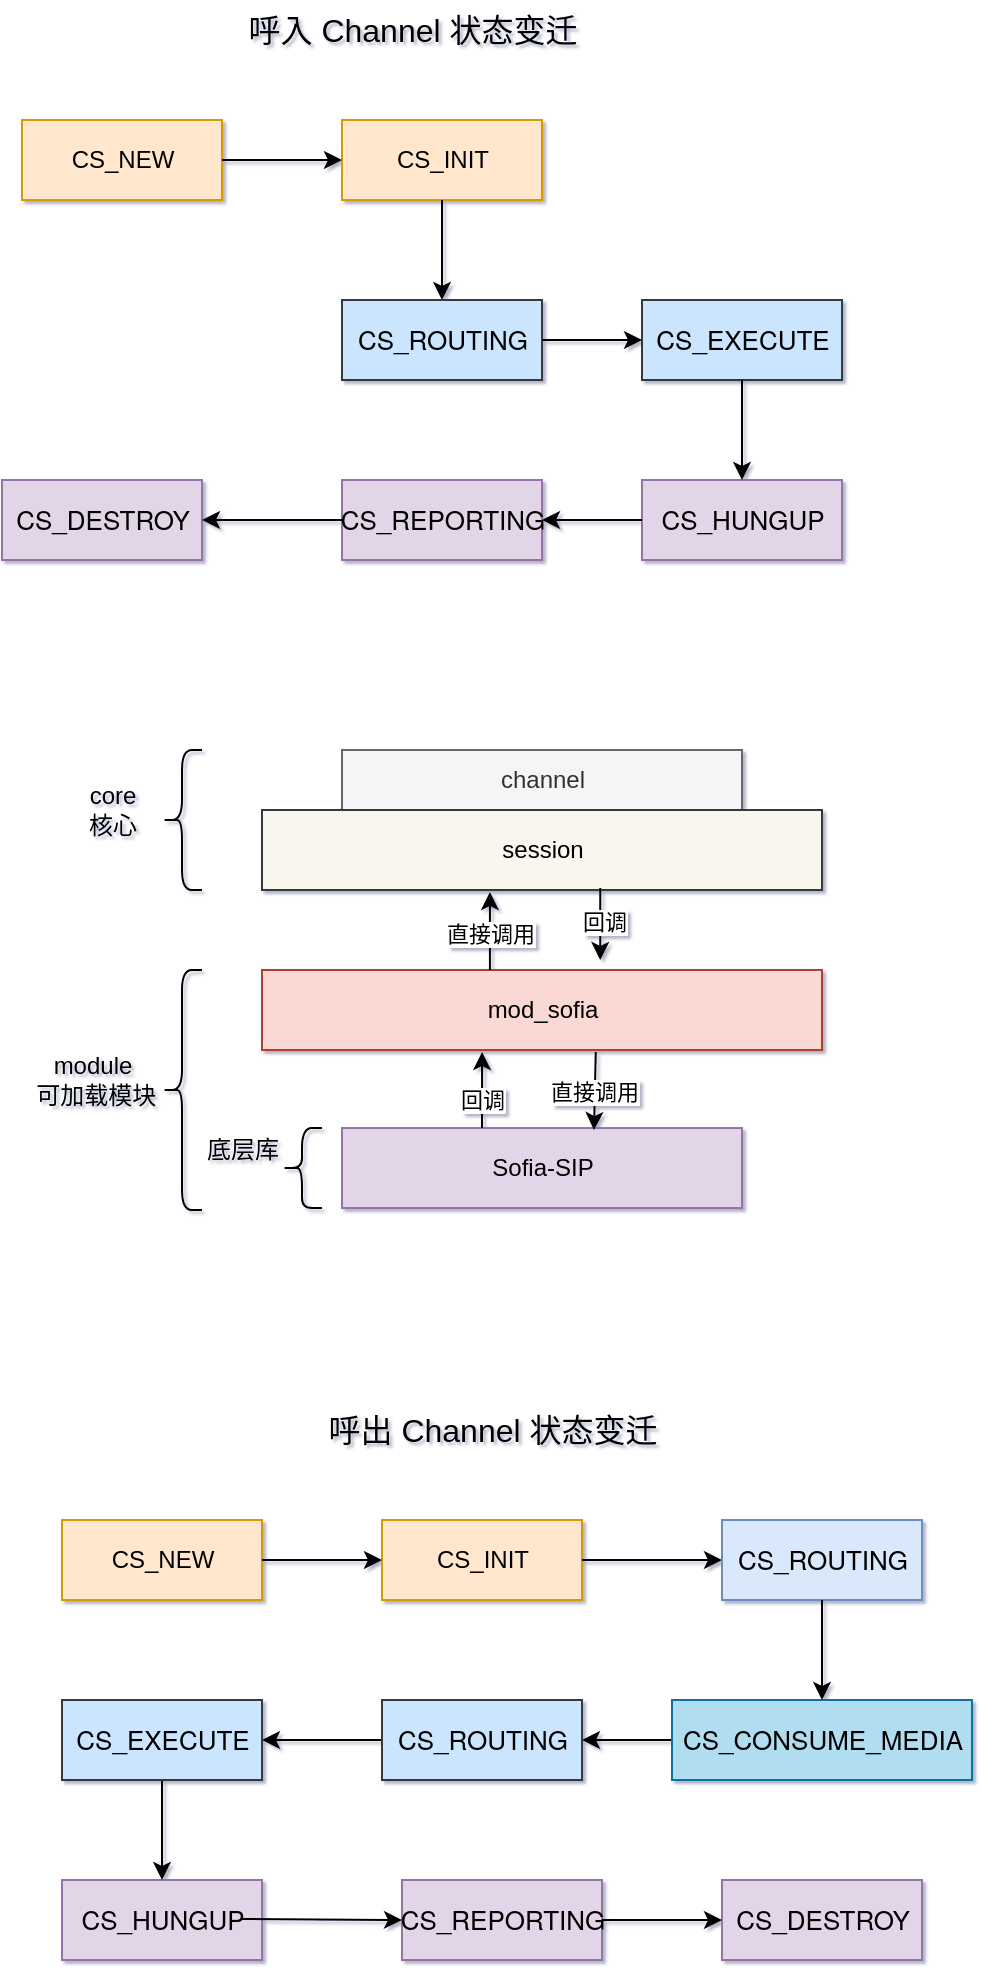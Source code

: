<mxfile version="20.4.1" type="device"><diagram id="QY-BEr07iG2nazsXIPME" name="Page-1"><mxGraphModel dx="946" dy="557" grid="1" gridSize="10" guides="1" tooltips="1" connect="1" arrows="1" fold="1" page="1" pageScale="1" pageWidth="850" pageHeight="1100" math="0" shadow="1"><root><mxCell id="0"/><mxCell id="1" parent="0"/><mxCell id="qMvuqfARgzXq2-FY2lMM-3" value="CS_NEW" style="html=1;fillColor=#ffe6cc;strokeColor=#d79b00;" parent="1" vertex="1"><mxGeometry x="180" y="120" width="100" height="40" as="geometry"/></mxCell><mxCell id="qMvuqfARgzXq2-FY2lMM-4" value="呼入 Channel 状态变迁" style="text;html=1;align=center;verticalAlign=middle;resizable=0;points=[];autosize=1;strokeColor=none;fillColor=none;strokeWidth=14;fontSize=16;" parent="1" vertex="1"><mxGeometry x="280" y="60" width="190" height="30" as="geometry"/></mxCell><mxCell id="qMvuqfARgzXq2-FY2lMM-5" value="CS_INIT" style="html=1;fillColor=#ffe6cc;strokeColor=#d79b00;" parent="1" vertex="1"><mxGeometry x="340" y="120" width="100" height="40" as="geometry"/></mxCell><mxCell id="qMvuqfARgzXq2-FY2lMM-22" value="" style="endArrow=classic;html=1;rounded=0;exitX=1;exitY=0.5;exitDx=0;exitDy=0;entryX=0;entryY=0.5;entryDx=0;entryDy=0;" parent="1" source="qMvuqfARgzXq2-FY2lMM-3" target="qMvuqfARgzXq2-FY2lMM-5" edge="1"><mxGeometry width="50" height="50" relative="1" as="geometry"><mxPoint x="280" y="260" as="sourcePoint"/><mxPoint x="330" y="210" as="targetPoint"/></mxGeometry></mxCell><mxCell id="qMvuqfARgzXq2-FY2lMM-25" value="" style="endArrow=classic;html=1;rounded=0;exitX=0.5;exitY=1;exitDx=0;exitDy=0;" parent="1" source="qMvuqfARgzXq2-FY2lMM-5" target="qMvuqfARgzXq2-FY2lMM-26" edge="1"><mxGeometry width="50" height="50" relative="1" as="geometry"><mxPoint x="440" y="100" as="sourcePoint"/><mxPoint x="490" y="50" as="targetPoint"/></mxGeometry></mxCell><mxCell id="qMvuqfARgzXq2-FY2lMM-26" value="&lt;span style=&quot;font-family: &amp;quot;Helvetica Neue&amp;quot;; font-size: 13px; text-align: start;&quot;&gt;CS_ROUTING&lt;/span&gt;" style="html=1;fillColor=#cce5ff;strokeColor=#36393d;" parent="1" vertex="1"><mxGeometry x="340" y="210" width="100" height="40" as="geometry"/></mxCell><mxCell id="qMvuqfARgzXq2-FY2lMM-30" value="&lt;span style=&quot;font-family: &amp;quot;Helvetica Neue&amp;quot;; font-size: 13px; text-align: start;&quot;&gt;CS_EXECUTE&lt;/span&gt;" style="html=1;fillColor=#cce5ff;strokeColor=#36393d;" parent="1" vertex="1"><mxGeometry x="490" y="210" width="100" height="40" as="geometry"/></mxCell><mxCell id="qMvuqfARgzXq2-FY2lMM-32" value="&lt;span style=&quot;font-family: &amp;quot;Helvetica Neue&amp;quot;; font-size: 13px; text-align: start;&quot;&gt;CS_HUNGUP&lt;/span&gt;" style="html=1;fillColor=#e1d5e7;strokeColor=#9673a6;" parent="1" vertex="1"><mxGeometry x="490" y="300" width="100" height="40" as="geometry"/></mxCell><mxCell id="qMvuqfARgzXq2-FY2lMM-34" value="&lt;span style=&quot;font-family: &amp;quot;Helvetica Neue&amp;quot;; font-size: 13px; text-align: start;&quot;&gt;CS_REPORTING&lt;/span&gt;" style="html=1;fillColor=#e1d5e7;strokeColor=#9673a6;" parent="1" vertex="1"><mxGeometry x="340" y="300" width="100" height="40" as="geometry"/></mxCell><mxCell id="qMvuqfARgzXq2-FY2lMM-36" value="&lt;span style=&quot;font-family: &amp;quot;Helvetica Neue&amp;quot;; font-size: 13px; text-align: start;&quot;&gt;CS_DESTROY&lt;/span&gt;" style="html=1;fillColor=#e1d5e7;strokeColor=#9673a6;" parent="1" vertex="1"><mxGeometry x="170" y="300" width="100" height="40" as="geometry"/></mxCell><mxCell id="qMvuqfARgzXq2-FY2lMM-40" value="" style="endArrow=classic;html=1;rounded=0;exitX=1;exitY=0.5;exitDx=0;exitDy=0;entryX=0;entryY=0.5;entryDx=0;entryDy=0;" parent="1" source="qMvuqfARgzXq2-FY2lMM-26" target="qMvuqfARgzXq2-FY2lMM-30" edge="1"><mxGeometry width="50" height="50" relative="1" as="geometry"><mxPoint x="220" y="430" as="sourcePoint"/><mxPoint x="270" y="380" as="targetPoint"/></mxGeometry></mxCell><mxCell id="qMvuqfARgzXq2-FY2lMM-41" value="" style="endArrow=classic;html=1;rounded=0;exitX=0.5;exitY=1;exitDx=0;exitDy=0;entryX=0.5;entryY=0;entryDx=0;entryDy=0;" parent="1" source="qMvuqfARgzXq2-FY2lMM-30" target="qMvuqfARgzXq2-FY2lMM-32" edge="1"><mxGeometry width="50" height="50" relative="1" as="geometry"><mxPoint x="315" y="390" as="sourcePoint"/><mxPoint x="365" y="340" as="targetPoint"/></mxGeometry></mxCell><mxCell id="qMvuqfARgzXq2-FY2lMM-42" value="" style="endArrow=classic;html=1;rounded=0;exitX=0;exitY=0.5;exitDx=0;exitDy=0;entryX=1;entryY=0.5;entryDx=0;entryDy=0;" parent="1" source="qMvuqfARgzXq2-FY2lMM-32" target="qMvuqfARgzXq2-FY2lMM-34" edge="1"><mxGeometry width="50" height="50" relative="1" as="geometry"><mxPoint x="465" y="320" as="sourcePoint"/><mxPoint x="515" y="270" as="targetPoint"/></mxGeometry></mxCell><mxCell id="qMvuqfARgzXq2-FY2lMM-43" value="" style="endArrow=classic;html=1;rounded=0;exitX=0;exitY=0.5;exitDx=0;exitDy=0;" parent="1" source="qMvuqfARgzXq2-FY2lMM-34" target="qMvuqfARgzXq2-FY2lMM-36" edge="1"><mxGeometry width="50" height="50" relative="1" as="geometry"><mxPoint x="465" y="390" as="sourcePoint"/><mxPoint x="515" y="340" as="targetPoint"/></mxGeometry></mxCell><mxCell id="qMvuqfARgzXq2-FY2lMM-46" value="Sofia-SIP" style="html=1;fillColor=#e1d5e7;strokeColor=#9673a6;" parent="1" vertex="1"><mxGeometry x="340" y="624.02" width="200" height="40" as="geometry"/></mxCell><mxCell id="qMvuqfARgzXq2-FY2lMM-51" value="mod_sofia" style="html=1;fillColor=#fad9d5;strokeColor=#ae4132;" parent="1" vertex="1"><mxGeometry x="300" y="545" width="280" height="40" as="geometry"/></mxCell><mxCell id="qMvuqfARgzXq2-FY2lMM-52" value="channel" style="html=1;fillColor=#f5f5f5;strokeColor=#666666;fontColor=#333333;" parent="1" vertex="1"><mxGeometry x="340" y="435" width="200" height="30" as="geometry"/></mxCell><mxCell id="qMvuqfARgzXq2-FY2lMM-53" value="session" style="html=1;fillColor=#f9f7ed;strokeColor=#36393d;" parent="1" vertex="1"><mxGeometry x="300" y="465" width="280" height="40" as="geometry"/></mxCell><mxCell id="qMvuqfARgzXq2-FY2lMM-62" value="" style="shape=curlyBracket;whiteSpace=wrap;html=1;rounded=1;" parent="1" vertex="1"><mxGeometry x="250" y="435" width="20" height="70" as="geometry"/></mxCell><mxCell id="qMvuqfARgzXq2-FY2lMM-63" value="core &lt;br&gt;核心" style="text;html=1;align=center;verticalAlign=middle;resizable=0;points=[];autosize=1;strokeColor=none;fillColor=none;" parent="1" vertex="1"><mxGeometry x="200" y="445" width="50" height="40" as="geometry"/></mxCell><mxCell id="qMvuqfARgzXq2-FY2lMM-64" value="" style="shape=curlyBracket;whiteSpace=wrap;html=1;rounded=1;" parent="1" vertex="1"><mxGeometry x="250" y="545" width="20" height="120" as="geometry"/></mxCell><mxCell id="qMvuqfARgzXq2-FY2lMM-65" value="module&lt;br&gt;&amp;nbsp;可加载模块" style="text;html=1;align=center;verticalAlign=middle;resizable=0;points=[];autosize=1;strokeColor=none;fillColor=none;" parent="1" vertex="1"><mxGeometry x="170" y="580" width="90" height="40" as="geometry"/></mxCell><mxCell id="qMvuqfARgzXq2-FY2lMM-66" value="" style="shape=curlyBracket;whiteSpace=wrap;html=1;rounded=1;" parent="1" vertex="1"><mxGeometry x="310" y="624.02" width="20" height="40" as="geometry"/></mxCell><mxCell id="qMvuqfARgzXq2-FY2lMM-67" value="底层库" style="text;html=1;align=center;verticalAlign=middle;resizable=0;points=[];autosize=1;strokeColor=none;fillColor=none;" parent="1" vertex="1"><mxGeometry x="260" y="620" width="60" height="30" as="geometry"/></mxCell><mxCell id="qMvuqfARgzXq2-FY2lMM-71" value="" style="endArrow=classic;html=1;rounded=0;entryX=0.393;entryY=1.025;entryDx=0;entryDy=0;entryPerimeter=0;exitX=0.35;exitY=0;exitDx=0;exitDy=0;exitPerimeter=0;" parent="1" source="qMvuqfARgzXq2-FY2lMM-46" target="qMvuqfARgzXq2-FY2lMM-51" edge="1"><mxGeometry width="50" height="50" relative="1" as="geometry"><mxPoint x="680" y="675" as="sourcePoint"/><mxPoint x="730" y="625" as="targetPoint"/></mxGeometry></mxCell><mxCell id="qMvuqfARgzXq2-FY2lMM-73" value="回调" style="edgeLabel;html=1;align=center;verticalAlign=middle;resizable=0;points=[];" parent="qMvuqfARgzXq2-FY2lMM-71" vertex="1" connectable="0"><mxGeometry x="-0.241" relative="1" as="geometry"><mxPoint as="offset"/></mxGeometry></mxCell><mxCell id="qMvuqfARgzXq2-FY2lMM-72" value="" style="endArrow=classic;html=1;rounded=0;exitX=0.596;exitY=1.025;exitDx=0;exitDy=0;exitPerimeter=0;entryX=0.63;entryY=0.025;entryDx=0;entryDy=0;entryPerimeter=0;" parent="1" source="qMvuqfARgzXq2-FY2lMM-51" target="qMvuqfARgzXq2-FY2lMM-46" edge="1"><mxGeometry width="50" height="50" relative="1" as="geometry"><mxPoint x="740" y="645" as="sourcePoint"/><mxPoint x="790" y="595" as="targetPoint"/></mxGeometry></mxCell><mxCell id="qMvuqfARgzXq2-FY2lMM-74" value="直接调用" style="edgeLabel;html=1;align=center;verticalAlign=middle;resizable=0;points=[];" parent="qMvuqfARgzXq2-FY2lMM-72" vertex="1" connectable="0"><mxGeometry x="-0.266" y="-1" relative="1" as="geometry"><mxPoint y="5" as="offset"/></mxGeometry></mxCell><mxCell id="qMvuqfARgzXq2-FY2lMM-76" value="" style="endArrow=classic;html=1;rounded=0;exitX=0.604;exitY=0.975;exitDx=0;exitDy=0;exitPerimeter=0;entryX=0.604;entryY=-0.125;entryDx=0;entryDy=0;entryPerimeter=0;" parent="1" source="qMvuqfARgzXq2-FY2lMM-53" target="qMvuqfARgzXq2-FY2lMM-51" edge="1"><mxGeometry width="50" height="50" relative="1" as="geometry"><mxPoint x="680" y="575" as="sourcePoint"/><mxPoint x="730" y="525" as="targetPoint"/></mxGeometry></mxCell><mxCell id="qMvuqfARgzXq2-FY2lMM-79" value="回调" style="edgeLabel;html=1;align=center;verticalAlign=middle;resizable=0;points=[];" parent="qMvuqfARgzXq2-FY2lMM-76" vertex="1" connectable="0"><mxGeometry x="-0.056" y="2" relative="1" as="geometry"><mxPoint as="offset"/></mxGeometry></mxCell><mxCell id="qMvuqfARgzXq2-FY2lMM-77" value="" style="endArrow=classic;html=1;rounded=0;entryX=0.407;entryY=1.025;entryDx=0;entryDy=0;entryPerimeter=0;exitX=0.407;exitY=0;exitDx=0;exitDy=0;exitPerimeter=0;" parent="1" source="qMvuqfARgzXq2-FY2lMM-51" target="qMvuqfARgzXq2-FY2lMM-53" edge="1"><mxGeometry width="50" height="50" relative="1" as="geometry"><mxPoint x="360" y="565" as="sourcePoint"/><mxPoint x="410" y="515" as="targetPoint"/></mxGeometry></mxCell><mxCell id="qMvuqfARgzXq2-FY2lMM-78" value="直接调用" style="edgeLabel;html=1;align=center;verticalAlign=middle;resizable=0;points=[];" parent="qMvuqfARgzXq2-FY2lMM-77" vertex="1" connectable="0"><mxGeometry x="-0.077" relative="1" as="geometry"><mxPoint as="offset"/></mxGeometry></mxCell><mxCell id="BANFl0I4G4EBclsgYnsO-1" value="CS_NEW" style="html=1;fillColor=#ffe6cc;strokeColor=#d79b00;" vertex="1" parent="1"><mxGeometry x="200" y="820" width="100" height="40" as="geometry"/></mxCell><mxCell id="BANFl0I4G4EBclsgYnsO-2" value="呼出 Channel 状态变迁" style="text;html=1;align=center;verticalAlign=middle;resizable=0;points=[];autosize=1;strokeColor=none;fillColor=none;strokeWidth=14;fontSize=16;" vertex="1" parent="1"><mxGeometry x="320" y="760" width="190" height="30" as="geometry"/></mxCell><mxCell id="BANFl0I4G4EBclsgYnsO-3" value="CS_INIT" style="html=1;fillColor=#ffe6cc;strokeColor=#d79b00;" vertex="1" parent="1"><mxGeometry x="360" y="820" width="100" height="40" as="geometry"/></mxCell><mxCell id="BANFl0I4G4EBclsgYnsO-4" value="" style="endArrow=classic;html=1;rounded=0;exitX=1;exitY=0.5;exitDx=0;exitDy=0;entryX=0;entryY=0.5;entryDx=0;entryDy=0;" edge="1" parent="1" source="BANFl0I4G4EBclsgYnsO-1" target="BANFl0I4G4EBclsgYnsO-3"><mxGeometry width="50" height="50" relative="1" as="geometry"><mxPoint x="310" y="960" as="sourcePoint"/><mxPoint x="360" y="910" as="targetPoint"/></mxGeometry></mxCell><mxCell id="BANFl0I4G4EBclsgYnsO-5" value="" style="endArrow=classic;html=1;rounded=0;exitX=1;exitY=0.5;exitDx=0;exitDy=0;" edge="1" parent="1" source="BANFl0I4G4EBclsgYnsO-3" target="BANFl0I4G4EBclsgYnsO-6"><mxGeometry width="50" height="50" relative="1" as="geometry"><mxPoint x="470" y="800" as="sourcePoint"/><mxPoint x="520" y="750" as="targetPoint"/></mxGeometry></mxCell><mxCell id="BANFl0I4G4EBclsgYnsO-6" value="&lt;span style=&quot;font-family: &amp;quot;Helvetica Neue&amp;quot;; font-size: 13px; text-align: start;&quot;&gt;CS_ROUTING&lt;/span&gt;" style="html=1;fillColor=#dae8fc;strokeColor=#6c8ebf;" vertex="1" parent="1"><mxGeometry x="530" y="820" width="100" height="40" as="geometry"/></mxCell><mxCell id="BANFl0I4G4EBclsgYnsO-16" value="" style="edgeStyle=orthogonalEdgeStyle;rounded=0;orthogonalLoop=1;jettySize=auto;html=1;" edge="1" parent="1" source="BANFl0I4G4EBclsgYnsO-7" target="BANFl0I4G4EBclsgYnsO-15"><mxGeometry relative="1" as="geometry"/></mxCell><mxCell id="BANFl0I4G4EBclsgYnsO-7" value="&lt;div style=&quot;text-align: start;&quot;&gt;&lt;span style=&quot;background-color: initial; font-size: 13px;&quot;&gt;&lt;font face=&quot;Helvetica Neue&quot;&gt;CS_CONSUME_MEDIA&lt;/font&gt;&lt;/span&gt;&lt;/div&gt;" style="html=1;fillColor=#b1ddf0;strokeColor=#10739e;" vertex="1" parent="1"><mxGeometry x="505" y="910" width="150" height="40" as="geometry"/></mxCell><mxCell id="BANFl0I4G4EBclsgYnsO-8" value="&lt;span style=&quot;font-family: &amp;quot;Helvetica Neue&amp;quot;; font-size: 13px; text-align: start;&quot;&gt;CS_HUNGUP&lt;/span&gt;" style="html=1;fillColor=#e1d5e7;strokeColor=#9673a6;" vertex="1" parent="1"><mxGeometry x="200" y="1000" width="100" height="40" as="geometry"/></mxCell><mxCell id="BANFl0I4G4EBclsgYnsO-9" value="&lt;span style=&quot;font-family: &amp;quot;Helvetica Neue&amp;quot;; font-size: 13px; text-align: start;&quot;&gt;CS_REPORTING&lt;/span&gt;" style="html=1;fillColor=#e1d5e7;strokeColor=#9673a6;" vertex="1" parent="1"><mxGeometry x="370" y="1000" width="100" height="40" as="geometry"/></mxCell><mxCell id="BANFl0I4G4EBclsgYnsO-10" value="&lt;span style=&quot;font-family: &amp;quot;Helvetica Neue&amp;quot;; font-size: 13px; text-align: start;&quot;&gt;CS_DESTROY&lt;/span&gt;" style="html=1;fillColor=#e1d5e7;strokeColor=#9673a6;" vertex="1" parent="1"><mxGeometry x="530" y="1000" width="100" height="40" as="geometry"/></mxCell><mxCell id="BANFl0I4G4EBclsgYnsO-11" value="" style="endArrow=classic;html=1;rounded=0;exitX=0.5;exitY=1;exitDx=0;exitDy=0;" edge="1" parent="1" source="BANFl0I4G4EBclsgYnsO-6" target="BANFl0I4G4EBclsgYnsO-7"><mxGeometry width="50" height="50" relative="1" as="geometry"><mxPoint x="250" y="1130" as="sourcePoint"/><mxPoint x="300" y="1080" as="targetPoint"/></mxGeometry></mxCell><mxCell id="BANFl0I4G4EBclsgYnsO-12" value="" style="endArrow=classic;html=1;rounded=0;exitX=0.5;exitY=1;exitDx=0;exitDy=0;entryX=0.5;entryY=0;entryDx=0;entryDy=0;" edge="1" parent="1" source="BANFl0I4G4EBclsgYnsO-17" target="BANFl0I4G4EBclsgYnsO-8"><mxGeometry width="50" height="50" relative="1" as="geometry"><mxPoint x="345" y="1090" as="sourcePoint"/><mxPoint x="395" y="1040" as="targetPoint"/></mxGeometry></mxCell><mxCell id="BANFl0I4G4EBclsgYnsO-13" value="" style="endArrow=classic;html=1;rounded=0;" edge="1" parent="1"><mxGeometry width="50" height="50" relative="1" as="geometry"><mxPoint x="290" y="1019.5" as="sourcePoint"/><mxPoint x="370" y="1020" as="targetPoint"/></mxGeometry></mxCell><mxCell id="BANFl0I4G4EBclsgYnsO-14" value="" style="endArrow=classic;html=1;rounded=0;exitX=1;exitY=0.5;exitDx=0;exitDy=0;entryX=0;entryY=0.5;entryDx=0;entryDy=0;" edge="1" parent="1" source="BANFl0I4G4EBclsgYnsO-9" target="BANFl0I4G4EBclsgYnsO-10"><mxGeometry width="50" height="50" relative="1" as="geometry"><mxPoint x="495" y="1090" as="sourcePoint"/><mxPoint x="545" y="1040" as="targetPoint"/></mxGeometry></mxCell><mxCell id="BANFl0I4G4EBclsgYnsO-18" value="" style="edgeStyle=orthogonalEdgeStyle;rounded=0;orthogonalLoop=1;jettySize=auto;html=1;" edge="1" parent="1" source="BANFl0I4G4EBclsgYnsO-15" target="BANFl0I4G4EBclsgYnsO-17"><mxGeometry relative="1" as="geometry"/></mxCell><mxCell id="BANFl0I4G4EBclsgYnsO-15" value="&lt;span style=&quot;font-family: &amp;quot;Helvetica Neue&amp;quot;; font-size: 13px; text-align: start;&quot;&gt;CS_ROUTING&lt;/span&gt;" style="html=1;fillColor=#cce5ff;strokeColor=#36393d;" vertex="1" parent="1"><mxGeometry x="360" y="910" width="100" height="40" as="geometry"/></mxCell><mxCell id="BANFl0I4G4EBclsgYnsO-17" value="&lt;span style=&quot;font-family: &amp;quot;Helvetica Neue&amp;quot;; font-size: 13px; text-align: start;&quot;&gt;CS_EXECUTE&lt;/span&gt;" style="html=1;fillColor=#cce5ff;strokeColor=#36393d;" vertex="1" parent="1"><mxGeometry x="200" y="910" width="100" height="40" as="geometry"/></mxCell></root></mxGraphModel></diagram></mxfile>